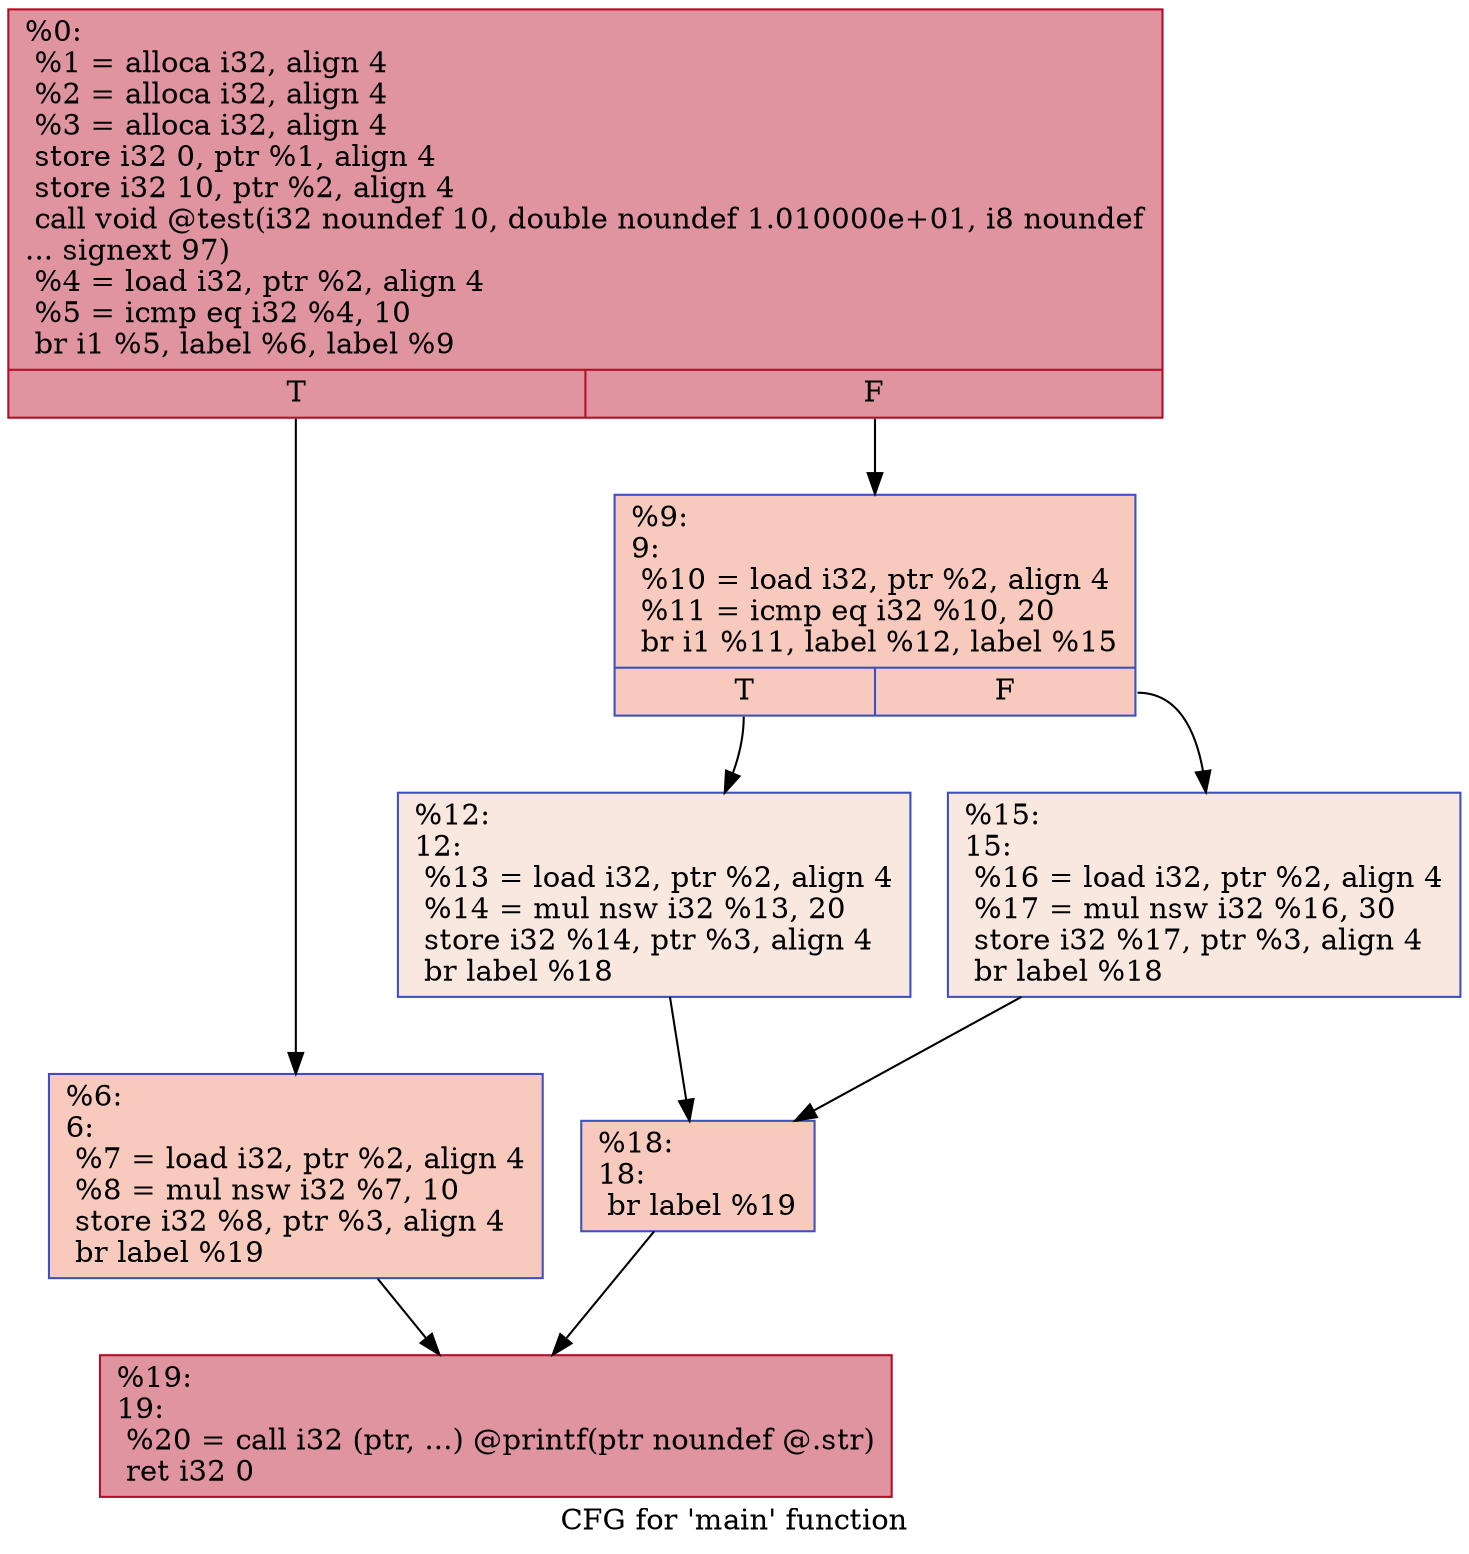 digraph "CFG for 'main' function" {
	label="CFG for 'main' function";

	Node0x5558f9634e70 [shape=record,color="#b70d28ff", style=filled, fillcolor="#b70d2870",label="{%0:\l  %1 = alloca i32, align 4\l  %2 = alloca i32, align 4\l  %3 = alloca i32, align 4\l  store i32 0, ptr %1, align 4\l  store i32 10, ptr %2, align 4\l  call void @test(i32 noundef 10, double noundef 1.010000e+01, i8 noundef\l... signext 97)\l  %4 = load i32, ptr %2, align 4\l  %5 = icmp eq i32 %4, 10\l  br i1 %5, label %6, label %9\l|{<s0>T|<s1>F}}"];
	Node0x5558f9634e70:s0 -> Node0x5558f96384f0;
	Node0x5558f9634e70:s1 -> Node0x5558f9638580;
	Node0x5558f96384f0 [shape=record,color="#3d50c3ff", style=filled, fillcolor="#ef886b70",label="{%6:\l6:                                                \l  %7 = load i32, ptr %2, align 4\l  %8 = mul nsw i32 %7, 10\l  store i32 %8, ptr %3, align 4\l  br label %19\l}"];
	Node0x5558f96384f0 -> Node0x5558f9634d80;
	Node0x5558f9638580 [shape=record,color="#3d50c3ff", style=filled, fillcolor="#ef886b70",label="{%9:\l9:                                                \l  %10 = load i32, ptr %2, align 4\l  %11 = icmp eq i32 %10, 20\l  br i1 %11, label %12, label %15\l|{<s0>T|<s1>F}}"];
	Node0x5558f9638580:s0 -> Node0x5558f96388a0;
	Node0x5558f9638580:s1 -> Node0x5558f96388f0;
	Node0x5558f96388a0 [shape=record,color="#3d50c3ff", style=filled, fillcolor="#f1ccb870",label="{%12:\l12:                                               \l  %13 = load i32, ptr %2, align 4\l  %14 = mul nsw i32 %13, 20\l  store i32 %14, ptr %3, align 4\l  br label %18\l}"];
	Node0x5558f96388a0 -> Node0x5558f9638bc0;
	Node0x5558f96388f0 [shape=record,color="#3d50c3ff", style=filled, fillcolor="#f1ccb870",label="{%15:\l15:                                               \l  %16 = load i32, ptr %2, align 4\l  %17 = mul nsw i32 %16, 30\l  store i32 %17, ptr %3, align 4\l  br label %18\l}"];
	Node0x5558f96388f0 -> Node0x5558f9638bc0;
	Node0x5558f9638bc0 [shape=record,color="#3d50c3ff", style=filled, fillcolor="#ef886b70",label="{%18:\l18:                                               \l  br label %19\l}"];
	Node0x5558f9638bc0 -> Node0x5558f9634d80;
	Node0x5558f9634d80 [shape=record,color="#b70d28ff", style=filled, fillcolor="#b70d2870",label="{%19:\l19:                                               \l  %20 = call i32 (ptr, ...) @printf(ptr noundef @.str)\l  ret i32 0\l}"];
}
